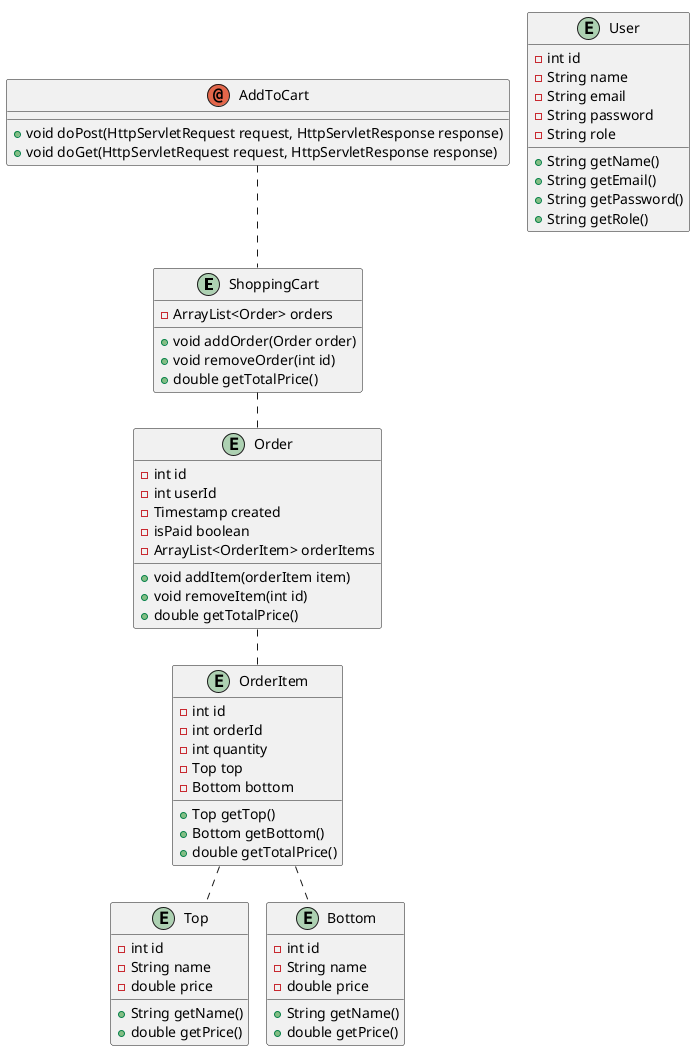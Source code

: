 @startuml
'https://plantuml.com/class-diagram
!pragma layout smetana


entity ShoppingCart {
    - ArrayList<Order> orders
    + void addOrder(Order order)
    + void removeOrder(int id)
    + double getTotalPrice()
}

entity Order {
    - int id
    - int userId
    - Timestamp created
    - isPaid boolean
    - ArrayList<OrderItem> orderItems
    + void addItem(orderItem item)
    + void removeItem(int id)
    + double getTotalPrice()
}

entity OrderItem {
    - int id
    - int orderId
    - int quantity
    - Top top
    - Bottom bottom
    + Top getTop()
    + Bottom getBottom()
    + double getTotalPrice()
}

entity Top {
    - int id
    - String name
    - double price
    + String getName()
    + double getPrice()
}

entity Bottom {
    - int id
    - String name
    - double price
    + String getName()
    + double getPrice()
}
Annotation AddToCart
{
    + void doPost(HttpServletRequest request, HttpServletResponse response)
    + void doGet(HttpServletRequest request, HttpServletResponse response)
}

AddToCart .. ShoppingCart
ShoppingCart .. Order
Order .. OrderItem
OrderItem .. Top
OrderItem .. Bottom

entity User {
    - int id
    - String name
    - String email
    - String password
    - String role
    + String getName()
    + String getEmail()
    + String getPassword()
    + String getRole()
}


@enduml